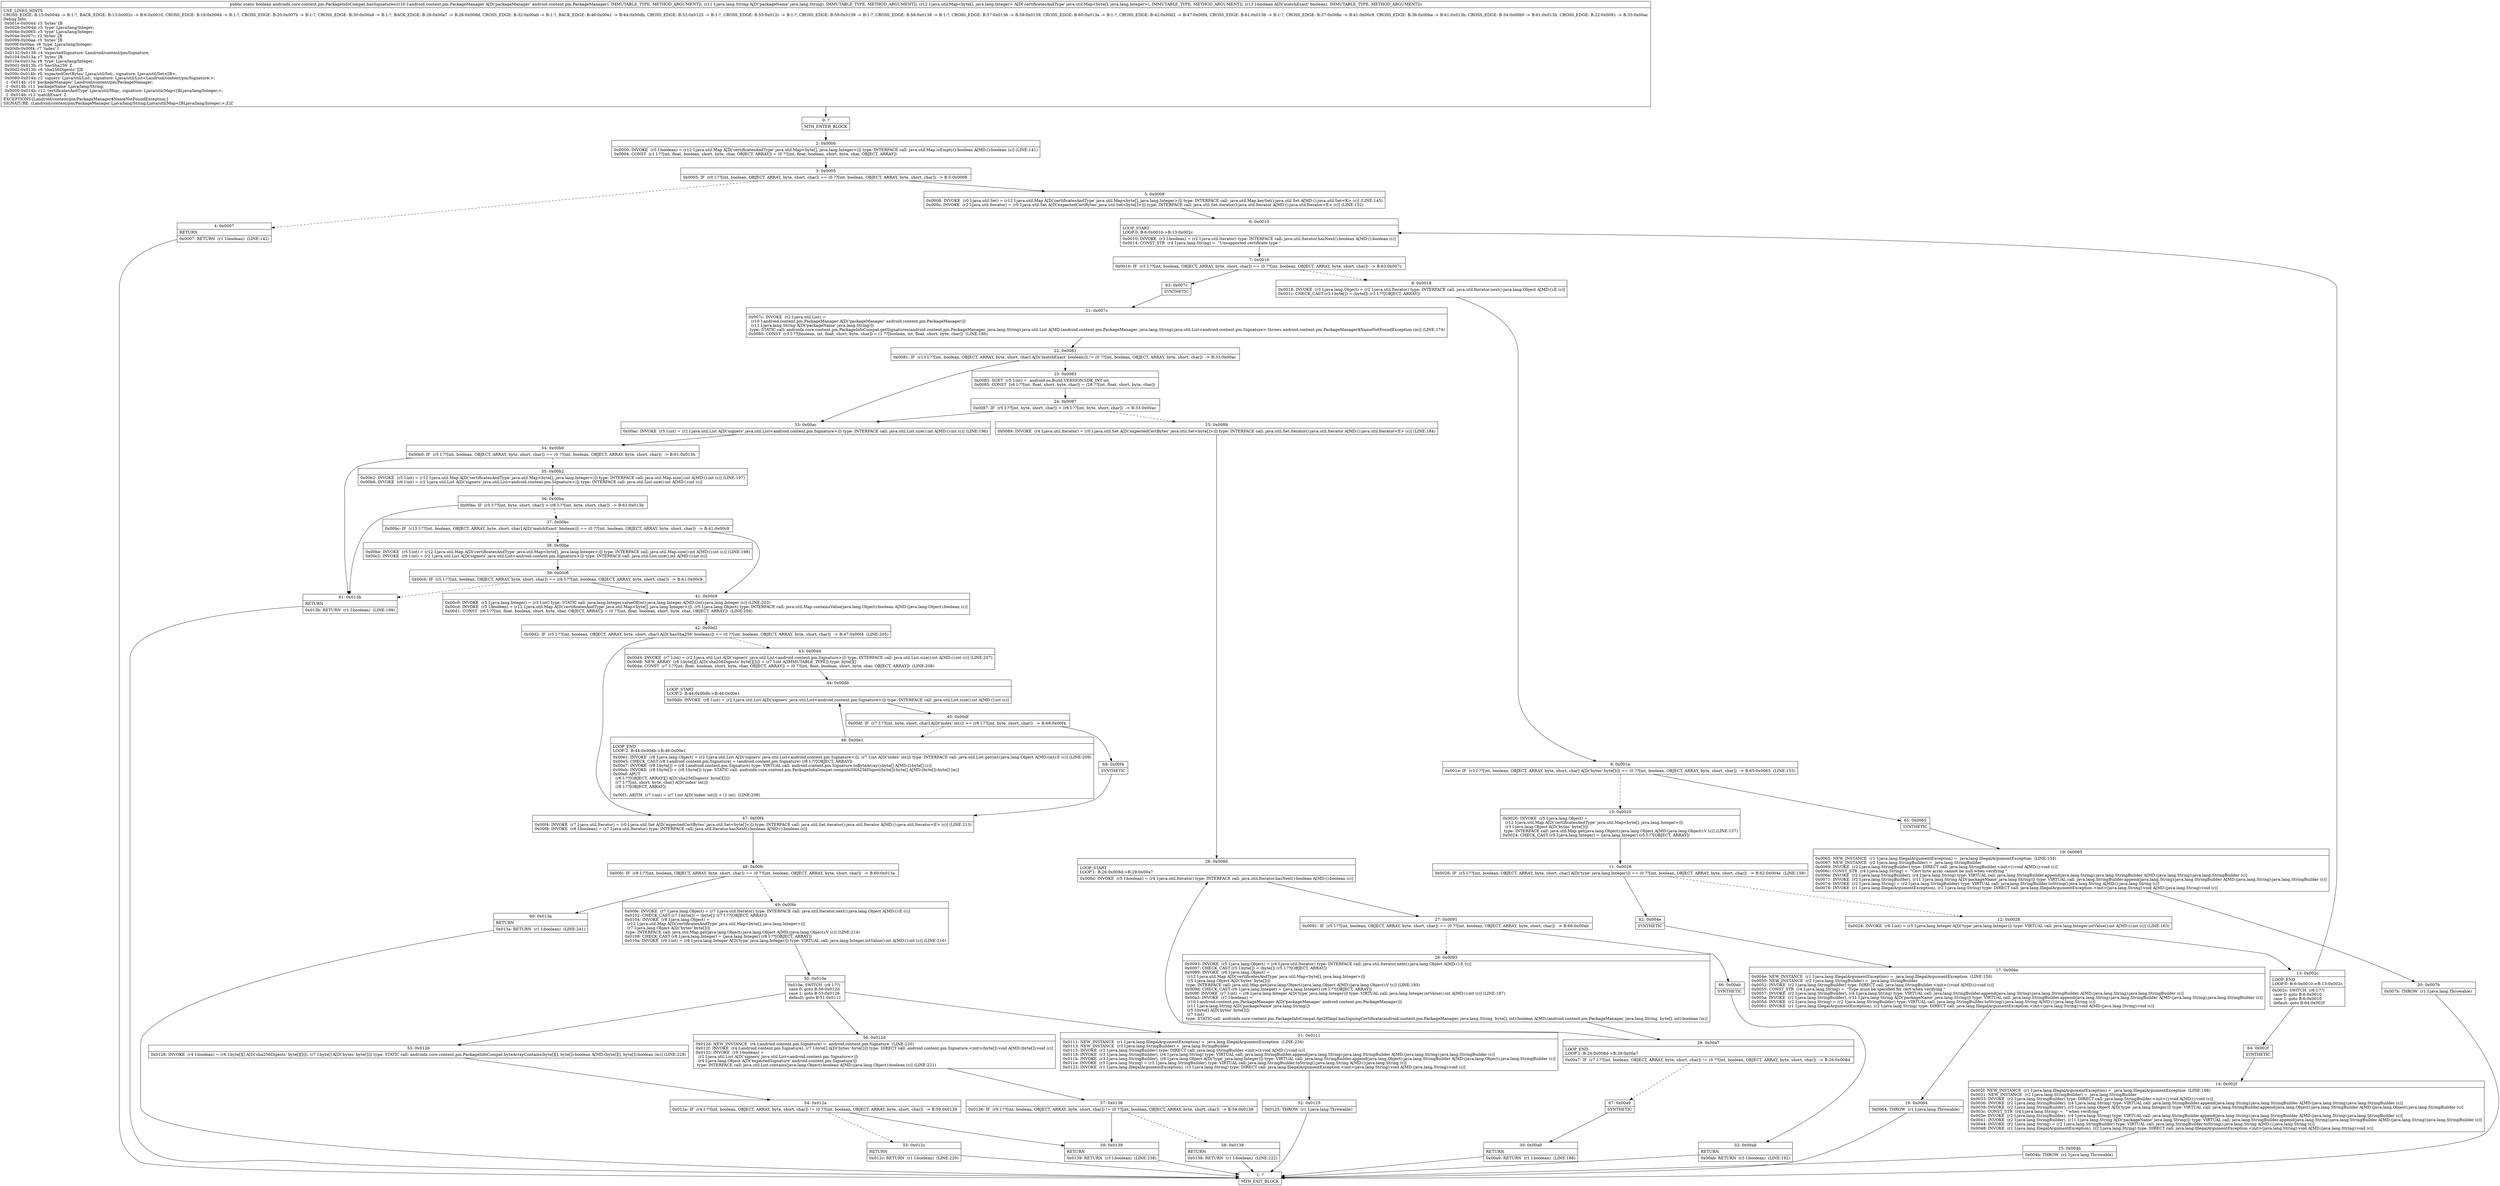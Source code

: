 digraph "CFG forandroidx.core.content.pm.PackageInfoCompat.hasSignatures(Landroid\/content\/pm\/PackageManager;Ljava\/lang\/String;Ljava\/util\/Map;Z)Z" {
Node_0 [shape=record,label="{0\:\ ?|MTH_ENTER_BLOCK\l}"];
Node_2 [shape=record,label="{2\:\ 0x0000|0x0000: INVOKE  (r0 I:boolean) = (r12 I:java.util.Map A[D('certificatesAndType' java.util.Map\<byte[], java.lang.Integer\>)]) type: INTERFACE call: java.util.Map.isEmpty():boolean A[MD:():boolean (c)] (LINE:141)\l0x0004: CONST  (r1 I:??[int, float, boolean, short, byte, char, OBJECT, ARRAY]) = (0 ??[int, float, boolean, short, byte, char, OBJECT, ARRAY]) \l}"];
Node_3 [shape=record,label="{3\:\ 0x0005|0x0005: IF  (r0 I:??[int, boolean, OBJECT, ARRAY, byte, short, char]) == (0 ??[int, boolean, OBJECT, ARRAY, byte, short, char])  \-\> B:5:0x0008 \l}"];
Node_4 [shape=record,label="{4\:\ 0x0007|RETURN\l|0x0007: RETURN  (r1 I:boolean)  (LINE:142)\l}"];
Node_1 [shape=record,label="{1\:\ ?|MTH_EXIT_BLOCK\l}"];
Node_5 [shape=record,label="{5\:\ 0x0008|0x0008: INVOKE  (r0 I:java.util.Set) = (r12 I:java.util.Map A[D('certificatesAndType' java.util.Map\<byte[], java.lang.Integer\>)]) type: INTERFACE call: java.util.Map.keySet():java.util.Set A[MD:():java.util.Set\<K\> (c)] (LINE:145)\l0x000c: INVOKE  (r2 I:java.util.Iterator) = (r0 I:java.util.Set A[D('expectedCertBytes' java.util.Set\<byte[]\>)]) type: INTERFACE call: java.util.Set.iterator():java.util.Iterator A[MD:():java.util.Iterator\<E\> (c)] (LINE:152)\l}"];
Node_6 [shape=record,label="{6\:\ 0x0010|LOOP_START\lLOOP:0: B:6:0x0010\-\>B:13:0x002c\l|0x0010: INVOKE  (r3 I:boolean) = (r2 I:java.util.Iterator) type: INTERFACE call: java.util.Iterator.hasNext():boolean A[MD:():boolean (c)]\l0x0014: CONST_STR  (r4 I:java.lang.String) =  \"Unsupported certificate type \" \l}"];
Node_7 [shape=record,label="{7\:\ 0x0016|0x0016: IF  (r3 I:??[int, boolean, OBJECT, ARRAY, byte, short, char]) == (0 ??[int, boolean, OBJECT, ARRAY, byte, short, char])  \-\> B:63:0x007c \l}"];
Node_8 [shape=record,label="{8\:\ 0x0018|0x0018: INVOKE  (r3 I:java.lang.Object) = (r2 I:java.util.Iterator) type: INTERFACE call: java.util.Iterator.next():java.lang.Object A[MD:():E (c)]\l0x001c: CHECK_CAST (r3 I:byte[]) = (byte[]) (r3 I:??[OBJECT, ARRAY]) \l}"];
Node_9 [shape=record,label="{9\:\ 0x001e|0x001e: IF  (r3 I:??[int, boolean, OBJECT, ARRAY, byte, short, char] A[D('bytes' byte[])]) == (0 ??[int, boolean, OBJECT, ARRAY, byte, short, char])  \-\> B:65:0x0065  (LINE:153)\l}"];
Node_10 [shape=record,label="{10\:\ 0x0020|0x0020: INVOKE  (r5 I:java.lang.Object) = \l  (r12 I:java.util.Map A[D('certificatesAndType' java.util.Map\<byte[], java.lang.Integer\>)])\l  (r3 I:java.lang.Object A[D('bytes' byte[])])\l type: INTERFACE call: java.util.Map.get(java.lang.Object):java.lang.Object A[MD:(java.lang.Object):V (c)] (LINE:157)\l0x0024: CHECK_CAST (r5 I:java.lang.Integer) = (java.lang.Integer) (r5 I:??[OBJECT, ARRAY]) \l}"];
Node_11 [shape=record,label="{11\:\ 0x0026|0x0026: IF  (r5 I:??[int, boolean, OBJECT, ARRAY, byte, short, char] A[D('type' java.lang.Integer)]) == (0 ??[int, boolean, OBJECT, ARRAY, byte, short, char])  \-\> B:62:0x004e  (LINE:158)\l}"];
Node_12 [shape=record,label="{12\:\ 0x0028|0x0028: INVOKE  (r6 I:int) = (r5 I:java.lang.Integer A[D('type' java.lang.Integer)]) type: VIRTUAL call: java.lang.Integer.intValue():int A[MD:():int (c)] (LINE:163)\l}"];
Node_13 [shape=record,label="{13\:\ 0x002c|LOOP_END\lLOOP:0: B:6:0x0010\-\>B:13:0x002c\l|0x002c: SWITCH  (r6 I:??)\l case 0: goto B:6:0x0010\l case 1: goto B:6:0x0010\l default: goto B:64:0x002f \l}"];
Node_64 [shape=record,label="{64\:\ 0x002f|SYNTHETIC\l}"];
Node_14 [shape=record,label="{14\:\ 0x002f|0x002f: NEW_INSTANCE  (r1 I:java.lang.IllegalArgumentException) =  java.lang.IllegalArgumentException  (LINE:168)\l0x0031: NEW_INSTANCE  (r2 I:java.lang.StringBuilder) =  java.lang.StringBuilder \l0x0033: INVOKE  (r2 I:java.lang.StringBuilder) type: DIRECT call: java.lang.StringBuilder.\<init\>():void A[MD:():void (c)]\l0x0036: INVOKE  (r2 I:java.lang.StringBuilder), (r4 I:java.lang.String) type: VIRTUAL call: java.lang.StringBuilder.append(java.lang.String):java.lang.StringBuilder A[MD:(java.lang.String):java.lang.StringBuilder (c)]\l0x0039: INVOKE  (r2 I:java.lang.StringBuilder), (r5 I:java.lang.Object A[D('type' java.lang.Integer)]) type: VIRTUAL call: java.lang.StringBuilder.append(java.lang.Object):java.lang.StringBuilder A[MD:(java.lang.Object):java.lang.StringBuilder (c)]\l0x003c: CONST_STR  (r4 I:java.lang.String) =  \" when verifying \" \l0x003e: INVOKE  (r2 I:java.lang.StringBuilder), (r4 I:java.lang.String) type: VIRTUAL call: java.lang.StringBuilder.append(java.lang.String):java.lang.StringBuilder A[MD:(java.lang.String):java.lang.StringBuilder (c)]\l0x0041: INVOKE  (r2 I:java.lang.StringBuilder), (r11 I:java.lang.String A[D('packageName' java.lang.String)]) type: VIRTUAL call: java.lang.StringBuilder.append(java.lang.String):java.lang.StringBuilder A[MD:(java.lang.String):java.lang.StringBuilder (c)]\l0x0044: INVOKE  (r2 I:java.lang.String) = (r2 I:java.lang.StringBuilder) type: VIRTUAL call: java.lang.StringBuilder.toString():java.lang.String A[MD:():java.lang.String (c)]\l0x0048: INVOKE  (r1 I:java.lang.IllegalArgumentException), (r2 I:java.lang.String) type: DIRECT call: java.lang.IllegalArgumentException.\<init\>(java.lang.String):void A[MD:(java.lang.String):void (c)]\l}"];
Node_15 [shape=record,label="{15\:\ 0x004b|0x004b: THROW  (r1 I:java.lang.Throwable) \l}"];
Node_62 [shape=record,label="{62\:\ 0x004e|SYNTHETIC\l}"];
Node_17 [shape=record,label="{17\:\ 0x004e|0x004e: NEW_INSTANCE  (r1 I:java.lang.IllegalArgumentException) =  java.lang.IllegalArgumentException  (LINE:159)\l0x0050: NEW_INSTANCE  (r2 I:java.lang.StringBuilder) =  java.lang.StringBuilder \l0x0052: INVOKE  (r2 I:java.lang.StringBuilder) type: DIRECT call: java.lang.StringBuilder.\<init\>():void A[MD:():void (c)]\l0x0055: CONST_STR  (r4 I:java.lang.String) =  \"Type must be specified for cert when verifying \" \l0x0057: INVOKE  (r2 I:java.lang.StringBuilder), (r4 I:java.lang.String) type: VIRTUAL call: java.lang.StringBuilder.append(java.lang.String):java.lang.StringBuilder A[MD:(java.lang.String):java.lang.StringBuilder (c)]\l0x005a: INVOKE  (r2 I:java.lang.StringBuilder), (r11 I:java.lang.String A[D('packageName' java.lang.String)]) type: VIRTUAL call: java.lang.StringBuilder.append(java.lang.String):java.lang.StringBuilder A[MD:(java.lang.String):java.lang.StringBuilder (c)]\l0x005d: INVOKE  (r2 I:java.lang.String) = (r2 I:java.lang.StringBuilder) type: VIRTUAL call: java.lang.StringBuilder.toString():java.lang.String A[MD:():java.lang.String (c)]\l0x0061: INVOKE  (r1 I:java.lang.IllegalArgumentException), (r2 I:java.lang.String) type: DIRECT call: java.lang.IllegalArgumentException.\<init\>(java.lang.String):void A[MD:(java.lang.String):void (c)]\l}"];
Node_18 [shape=record,label="{18\:\ 0x0064|0x0064: THROW  (r1 I:java.lang.Throwable) \l}"];
Node_65 [shape=record,label="{65\:\ 0x0065|SYNTHETIC\l}"];
Node_19 [shape=record,label="{19\:\ 0x0065|0x0065: NEW_INSTANCE  (r1 I:java.lang.IllegalArgumentException) =  java.lang.IllegalArgumentException  (LINE:154)\l0x0067: NEW_INSTANCE  (r2 I:java.lang.StringBuilder) =  java.lang.StringBuilder \l0x0069: INVOKE  (r2 I:java.lang.StringBuilder) type: DIRECT call: java.lang.StringBuilder.\<init\>():void A[MD:():void (c)]\l0x006c: CONST_STR  (r4 I:java.lang.String) =  \"Cert byte array cannot be null when verifying \" \l0x006e: INVOKE  (r2 I:java.lang.StringBuilder), (r4 I:java.lang.String) type: VIRTUAL call: java.lang.StringBuilder.append(java.lang.String):java.lang.StringBuilder A[MD:(java.lang.String):java.lang.StringBuilder (c)]\l0x0071: INVOKE  (r2 I:java.lang.StringBuilder), (r11 I:java.lang.String A[D('packageName' java.lang.String)]) type: VIRTUAL call: java.lang.StringBuilder.append(java.lang.String):java.lang.StringBuilder A[MD:(java.lang.String):java.lang.StringBuilder (c)]\l0x0074: INVOKE  (r2 I:java.lang.String) = (r2 I:java.lang.StringBuilder) type: VIRTUAL call: java.lang.StringBuilder.toString():java.lang.String A[MD:():java.lang.String (c)]\l0x0078: INVOKE  (r1 I:java.lang.IllegalArgumentException), (r2 I:java.lang.String) type: DIRECT call: java.lang.IllegalArgumentException.\<init\>(java.lang.String):void A[MD:(java.lang.String):void (c)]\l}"];
Node_20 [shape=record,label="{20\:\ 0x007b|0x007b: THROW  (r1 I:java.lang.Throwable) \l}"];
Node_63 [shape=record,label="{63\:\ 0x007c|SYNTHETIC\l}"];
Node_21 [shape=record,label="{21\:\ 0x007c|0x007c: INVOKE  (r2 I:java.util.List) = \l  (r10 I:android.content.pm.PackageManager A[D('packageManager' android.content.pm.PackageManager)])\l  (r11 I:java.lang.String A[D('packageName' java.lang.String)])\l type: STATIC call: androidx.core.content.pm.PackageInfoCompat.getSignatures(android.content.pm.PackageManager, java.lang.String):java.util.List A[MD:(android.content.pm.PackageManager, java.lang.String):java.util.List\<android.content.pm.Signature\> throws android.content.pm.PackageManager$NameNotFoundException (m)] (LINE:174)\l0x0080: CONST  (r3 I:??[boolean, int, float, short, byte, char]) = (1 ??[boolean, int, float, short, byte, char])  (LINE:180)\l}"];
Node_22 [shape=record,label="{22\:\ 0x0081|0x0081: IF  (r13 I:??[int, boolean, OBJECT, ARRAY, byte, short, char] A[D('matchExact' boolean)]) != (0 ??[int, boolean, OBJECT, ARRAY, byte, short, char])  \-\> B:33:0x00ac \l}"];
Node_23 [shape=record,label="{23\:\ 0x0083|0x0083: SGET  (r5 I:int) =  android.os.Build.VERSION.SDK_INT int \l0x0085: CONST  (r6 I:??[int, float, short, byte, char]) = (28 ??[int, float, short, byte, char]) \l}"];
Node_24 [shape=record,label="{24\:\ 0x0087|0x0087: IF  (r5 I:??[int, byte, short, char]) \< (r6 I:??[int, byte, short, char])  \-\> B:33:0x00ac \l}"];
Node_25 [shape=record,label="{25\:\ 0x0089|0x0089: INVOKE  (r4 I:java.util.Iterator) = (r0 I:java.util.Set A[D('expectedCertBytes' java.util.Set\<byte[]\>)]) type: INTERFACE call: java.util.Set.iterator():java.util.Iterator A[MD:():java.util.Iterator\<E\> (c)] (LINE:184)\l}"];
Node_26 [shape=record,label="{26\:\ 0x008d|LOOP_START\lLOOP:1: B:26:0x008d\-\>B:29:0x00a7\l|0x008d: INVOKE  (r5 I:boolean) = (r4 I:java.util.Iterator) type: INTERFACE call: java.util.Iterator.hasNext():boolean A[MD:():boolean (c)]\l}"];
Node_27 [shape=record,label="{27\:\ 0x0091|0x0091: IF  (r5 I:??[int, boolean, OBJECT, ARRAY, byte, short, char]) == (0 ??[int, boolean, OBJECT, ARRAY, byte, short, char])  \-\> B:66:0x00ab \l}"];
Node_28 [shape=record,label="{28\:\ 0x0093|0x0093: INVOKE  (r5 I:java.lang.Object) = (r4 I:java.util.Iterator) type: INTERFACE call: java.util.Iterator.next():java.lang.Object A[MD:():E (c)]\l0x0097: CHECK_CAST (r5 I:byte[]) = (byte[]) (r5 I:??[OBJECT, ARRAY]) \l0x0099: INVOKE  (r6 I:java.lang.Object) = \l  (r12 I:java.util.Map A[D('certificatesAndType' java.util.Map\<byte[], java.lang.Integer\>)])\l  (r5 I:java.lang.Object A[D('bytes' byte[])])\l type: INTERFACE call: java.util.Map.get(java.lang.Object):java.lang.Object A[MD:(java.lang.Object):V (c)] (LINE:185)\l0x009d: CHECK_CAST (r6 I:java.lang.Integer) = (java.lang.Integer) (r6 I:??[OBJECT, ARRAY]) \l0x009f: INVOKE  (r7 I:int) = (r6 I:java.lang.Integer A[D('type' java.lang.Integer)]) type: VIRTUAL call: java.lang.Integer.intValue():int A[MD:():int (c)] (LINE:187)\l0x00a3: INVOKE  (r7 I:boolean) = \l  (r10 I:android.content.pm.PackageManager A[D('packageManager' android.content.pm.PackageManager)])\l  (r11 I:java.lang.String A[D('packageName' java.lang.String)])\l  (r5 I:byte[] A[D('bytes' byte[])])\l  (r7 I:int)\l type: STATIC call: androidx.core.content.pm.PackageInfoCompat.Api28Impl.hasSigningCertificate(android.content.pm.PackageManager, java.lang.String, byte[], int):boolean A[MD:(android.content.pm.PackageManager, java.lang.String, byte[], int):boolean (m)]\l}"];
Node_29 [shape=record,label="{29\:\ 0x00a7|LOOP_END\lLOOP:1: B:26:0x008d\-\>B:29:0x00a7\l|0x00a7: IF  (r7 I:??[int, boolean, OBJECT, ARRAY, byte, short, char]) != (0 ??[int, boolean, OBJECT, ARRAY, byte, short, char])  \-\> B:26:0x008d \l}"];
Node_67 [shape=record,label="{67\:\ 0x00a9|SYNTHETIC\l}"];
Node_30 [shape=record,label="{30\:\ 0x00a9|RETURN\l|0x00a9: RETURN  (r1 I:boolean)  (LINE:188)\l}"];
Node_66 [shape=record,label="{66\:\ 0x00ab|SYNTHETIC\l}"];
Node_32 [shape=record,label="{32\:\ 0x00ab|RETURN\l|0x00ab: RETURN  (r3 I:boolean)  (LINE:192)\l}"];
Node_33 [shape=record,label="{33\:\ 0x00ac|0x00ac: INVOKE  (r5 I:int) = (r2 I:java.util.List A[D('signers' java.util.List\<android.content.pm.Signature\>)]) type: INTERFACE call: java.util.List.size():int A[MD:():int (c)] (LINE:196)\l}"];
Node_34 [shape=record,label="{34\:\ 0x00b0|0x00b0: IF  (r5 I:??[int, boolean, OBJECT, ARRAY, byte, short, char]) == (0 ??[int, boolean, OBJECT, ARRAY, byte, short, char])  \-\> B:61:0x013b \l}"];
Node_35 [shape=record,label="{35\:\ 0x00b2|0x00b2: INVOKE  (r5 I:int) = (r12 I:java.util.Map A[D('certificatesAndType' java.util.Map\<byte[], java.lang.Integer\>)]) type: INTERFACE call: java.util.Map.size():int A[MD:():int (c)] (LINE:197)\l0x00b6: INVOKE  (r6 I:int) = (r2 I:java.util.List A[D('signers' java.util.List\<android.content.pm.Signature\>)]) type: INTERFACE call: java.util.List.size():int A[MD:():int (c)]\l}"];
Node_36 [shape=record,label="{36\:\ 0x00ba|0x00ba: IF  (r5 I:??[int, byte, short, char]) \> (r6 I:??[int, byte, short, char])  \-\> B:61:0x013b \l}"];
Node_37 [shape=record,label="{37\:\ 0x00bc|0x00bc: IF  (r13 I:??[int, boolean, OBJECT, ARRAY, byte, short, char] A[D('matchExact' boolean)]) == (0 ??[int, boolean, OBJECT, ARRAY, byte, short, char])  \-\> B:41:0x00c9 \l}"];
Node_38 [shape=record,label="{38\:\ 0x00be|0x00be: INVOKE  (r5 I:int) = (r12 I:java.util.Map A[D('certificatesAndType' java.util.Map\<byte[], java.lang.Integer\>)]) type: INTERFACE call: java.util.Map.size():int A[MD:():int (c)] (LINE:198)\l0x00c2: INVOKE  (r6 I:int) = (r2 I:java.util.List A[D('signers' java.util.List\<android.content.pm.Signature\>)]) type: INTERFACE call: java.util.List.size():int A[MD:():int (c)]\l}"];
Node_39 [shape=record,label="{39\:\ 0x00c6|0x00c6: IF  (r5 I:??[int, boolean, OBJECT, ARRAY, byte, short, char]) == (r6 I:??[int, boolean, OBJECT, ARRAY, byte, short, char])  \-\> B:41:0x00c9 \l}"];
Node_41 [shape=record,label="{41\:\ 0x00c9|0x00c9: INVOKE  (r5 I:java.lang.Integer) = (r3 I:int) type: STATIC call: java.lang.Integer.valueOf(int):java.lang.Integer A[MD:(int):java.lang.Integer (c)] (LINE:203)\l0x00cd: INVOKE  (r5 I:boolean) = (r12 I:java.util.Map A[D('certificatesAndType' java.util.Map\<byte[], java.lang.Integer\>)]), (r5 I:java.lang.Object) type: INTERFACE call: java.util.Map.containsValue(java.lang.Object):boolean A[MD:(java.lang.Object):boolean (c)]\l0x00d1: CONST  (r6 I:??[int, float, boolean, short, byte, char, OBJECT, ARRAY]) = (0 ??[int, float, boolean, short, byte, char, OBJECT, ARRAY])  (LINE:204)\l}"];
Node_42 [shape=record,label="{42\:\ 0x00d2|0x00d2: IF  (r5 I:??[int, boolean, OBJECT, ARRAY, byte, short, char] A[D('hasSha256' boolean)]) == (0 ??[int, boolean, OBJECT, ARRAY, byte, short, char])  \-\> B:47:0x00f4  (LINE:205)\l}"];
Node_43 [shape=record,label="{43\:\ 0x00d4|0x00d4: INVOKE  (r7 I:int) = (r2 I:java.util.List A[D('signers' java.util.List\<android.content.pm.Signature\>)]) type: INTERFACE call: java.util.List.size():int A[MD:():int (c)] (LINE:207)\l0x00d8: NEW_ARRAY  (r6 I:byte[][] A[D('sha256Digests' byte[][])]) = (r7 I:int A[IMMUTABLE_TYPE]) type: byte[][] \l0x00da: CONST  (r7 I:??[int, float, boolean, short, byte, char, OBJECT, ARRAY]) = (0 ??[int, float, boolean, short, byte, char, OBJECT, ARRAY])  (LINE:208)\l}"];
Node_44 [shape=record,label="{44\:\ 0x00db|LOOP_START\lLOOP:2: B:44:0x00db\-\>B:46:0x00e1\l|0x00db: INVOKE  (r8 I:int) = (r2 I:java.util.List A[D('signers' java.util.List\<android.content.pm.Signature\>)]) type: INTERFACE call: java.util.List.size():int A[MD:():int (c)]\l}"];
Node_45 [shape=record,label="{45\:\ 0x00df|0x00df: IF  (r7 I:??[int, byte, short, char] A[D('index' int)]) \>= (r8 I:??[int, byte, short, char])  \-\> B:68:0x00f4 \l}"];
Node_46 [shape=record,label="{46\:\ 0x00e1|LOOP_END\lLOOP:2: B:44:0x00db\-\>B:46:0x00e1\l|0x00e1: INVOKE  (r8 I:java.lang.Object) = (r2 I:java.util.List A[D('signers' java.util.List\<android.content.pm.Signature\>)]), (r7 I:int A[D('index' int)]) type: INTERFACE call: java.util.List.get(int):java.lang.Object A[MD:(int):E (c)] (LINE:209)\l0x00e5: CHECK_CAST (r8 I:android.content.pm.Signature) = (android.content.pm.Signature) (r8 I:??[OBJECT, ARRAY]) \l0x00e7: INVOKE  (r8 I:byte[]) = (r8 I:android.content.pm.Signature) type: VIRTUAL call: android.content.pm.Signature.toByteArray():byte[] A[MD:():byte[] (c)]\l0x00eb: INVOKE  (r8 I:byte[]) = (r8 I:byte[]) type: STATIC call: androidx.core.content.pm.PackageInfoCompat.computeSHA256Digest(byte[]):byte[] A[MD:(byte[]):byte[] (m)]\l0x00ef: APUT  \l  (r6 I:??[OBJECT, ARRAY][] A[D('sha256Digests' byte[][])])\l  (r7 I:??[int, short, byte, char] A[D('index' int)])\l  (r8 I:??[OBJECT, ARRAY])\l \l0x00f1: ARITH  (r7 I:int) = (r7 I:int A[D('index' int)]) + (1 int)  (LINE:208)\l}"];
Node_68 [shape=record,label="{68\:\ 0x00f4|SYNTHETIC\l}"];
Node_47 [shape=record,label="{47\:\ 0x00f4|0x00f4: INVOKE  (r7 I:java.util.Iterator) = (r0 I:java.util.Set A[D('expectedCertBytes' java.util.Set\<byte[]\>)]) type: INTERFACE call: java.util.Set.iterator():java.util.Iterator A[MD:():java.util.Iterator\<E\> (c)] (LINE:213)\l0x00f8: INVOKE  (r8 I:boolean) = (r7 I:java.util.Iterator) type: INTERFACE call: java.util.Iterator.hasNext():boolean A[MD:():boolean (c)]\l}"];
Node_48 [shape=record,label="{48\:\ 0x00fc|0x00fc: IF  (r8 I:??[int, boolean, OBJECT, ARRAY, byte, short, char]) == (0 ??[int, boolean, OBJECT, ARRAY, byte, short, char])  \-\> B:60:0x013a \l}"];
Node_49 [shape=record,label="{49\:\ 0x00fe|0x00fe: INVOKE  (r7 I:java.lang.Object) = (r7 I:java.util.Iterator) type: INTERFACE call: java.util.Iterator.next():java.lang.Object A[MD:():E (c)]\l0x0102: CHECK_CAST (r7 I:byte[]) = (byte[]) (r7 I:??[OBJECT, ARRAY]) \l0x0104: INVOKE  (r8 I:java.lang.Object) = \l  (r12 I:java.util.Map A[D('certificatesAndType' java.util.Map\<byte[], java.lang.Integer\>)])\l  (r7 I:java.lang.Object A[D('bytes' byte[])])\l type: INTERFACE call: java.util.Map.get(java.lang.Object):java.lang.Object A[MD:(java.lang.Object):V (c)] (LINE:214)\l0x0108: CHECK_CAST (r8 I:java.lang.Integer) = (java.lang.Integer) (r8 I:??[OBJECT, ARRAY]) \l0x010a: INVOKE  (r9 I:int) = (r8 I:java.lang.Integer A[D('type' java.lang.Integer)]) type: VIRTUAL call: java.lang.Integer.intValue():int A[MD:():int (c)] (LINE:216)\l}"];
Node_50 [shape=record,label="{50\:\ 0x010e|0x010e: SWITCH  (r9 I:??)\l case 0: goto B:56:0x012d\l case 1: goto B:53:0x0126\l default: goto B:51:0x0111 \l}"];
Node_51 [shape=record,label="{51\:\ 0x0111|0x0111: NEW_INSTANCE  (r1 I:java.lang.IllegalArgumentException) =  java.lang.IllegalArgumentException  (LINE:234)\l0x0113: NEW_INSTANCE  (r3 I:java.lang.StringBuilder) =  java.lang.StringBuilder \l0x0115: INVOKE  (r3 I:java.lang.StringBuilder) type: DIRECT call: java.lang.StringBuilder.\<init\>():void A[MD:():void (c)]\l0x0118: INVOKE  (r3 I:java.lang.StringBuilder), (r4 I:java.lang.String) type: VIRTUAL call: java.lang.StringBuilder.append(java.lang.String):java.lang.StringBuilder A[MD:(java.lang.String):java.lang.StringBuilder (c)]\l0x011b: INVOKE  (r3 I:java.lang.StringBuilder), (r8 I:java.lang.Object A[D('type' java.lang.Integer)]) type: VIRTUAL call: java.lang.StringBuilder.append(java.lang.Object):java.lang.StringBuilder A[MD:(java.lang.Object):java.lang.StringBuilder (c)]\l0x011e: INVOKE  (r3 I:java.lang.String) = (r3 I:java.lang.StringBuilder) type: VIRTUAL call: java.lang.StringBuilder.toString():java.lang.String A[MD:():java.lang.String (c)]\l0x0122: INVOKE  (r1 I:java.lang.IllegalArgumentException), (r3 I:java.lang.String) type: DIRECT call: java.lang.IllegalArgumentException.\<init\>(java.lang.String):void A[MD:(java.lang.String):void (c)]\l}"];
Node_52 [shape=record,label="{52\:\ 0x0125|0x0125: THROW  (r1 I:java.lang.Throwable) \l}"];
Node_53 [shape=record,label="{53\:\ 0x0126|0x0126: INVOKE  (r4 I:boolean) = (r6 I:byte[][] A[D('sha256Digests' byte[][])]), (r7 I:byte[] A[D('bytes' byte[])]) type: STATIC call: androidx.core.content.pm.PackageInfoCompat.byteArrayContains(byte[][], byte[]):boolean A[MD:(byte[][], byte[]):boolean (m)] (LINE:228)\l}"];
Node_54 [shape=record,label="{54\:\ 0x012a|0x012a: IF  (r4 I:??[int, boolean, OBJECT, ARRAY, byte, short, char]) != (0 ??[int, boolean, OBJECT, ARRAY, byte, short, char])  \-\> B:59:0x0139 \l}"];
Node_55 [shape=record,label="{55\:\ 0x012c|RETURN\l|0x012c: RETURN  (r1 I:boolean)  (LINE:229)\l}"];
Node_59 [shape=record,label="{59\:\ 0x0139|RETURN\l|0x0139: RETURN  (r3 I:boolean)  (LINE:238)\l}"];
Node_56 [shape=record,label="{56\:\ 0x012d|0x012d: NEW_INSTANCE  (r4 I:android.content.pm.Signature) =  android.content.pm.Signature  (LINE:220)\l0x012f: INVOKE  (r4 I:android.content.pm.Signature), (r7 I:byte[] A[D('bytes' byte[])]) type: DIRECT call: android.content.pm.Signature.\<init\>(byte[]):void A[MD:(byte[]):void (c)]\l0x0132: INVOKE  (r9 I:boolean) = \l  (r2 I:java.util.List A[D('signers' java.util.List\<android.content.pm.Signature\>)])\l  (r4 I:java.lang.Object A[D('expectedSignature' android.content.pm.Signature)])\l type: INTERFACE call: java.util.List.contains(java.lang.Object):boolean A[MD:(java.lang.Object):boolean (c)] (LINE:221)\l}"];
Node_57 [shape=record,label="{57\:\ 0x0136|0x0136: IF  (r9 I:??[int, boolean, OBJECT, ARRAY, byte, short, char]) != (0 ??[int, boolean, OBJECT, ARRAY, byte, short, char])  \-\> B:59:0x0139 \l}"];
Node_58 [shape=record,label="{58\:\ 0x0138|RETURN\l|0x0138: RETURN  (r1 I:boolean)  (LINE:222)\l}"];
Node_60 [shape=record,label="{60\:\ 0x013a|RETURN\l|0x013a: RETURN  (r1 I:boolean)  (LINE:241)\l}"];
Node_61 [shape=record,label="{61\:\ 0x013b|RETURN\l|0x013b: RETURN  (r1 I:boolean)  (LINE:199)\l}"];
MethodNode[shape=record,label="{public static boolean androidx.core.content.pm.PackageInfoCompat.hasSignatures((r10 I:android.content.pm.PackageManager A[D('packageManager' android.content.pm.PackageManager), IMMUTABLE_TYPE, METHOD_ARGUMENT]), (r11 I:java.lang.String A[D('packageName' java.lang.String), IMMUTABLE_TYPE, METHOD_ARGUMENT]), (r12 I:java.util.Map\<byte[], java.lang.Integer\> A[D('certificatesAndType' java.util.Map\<byte[], java.lang.Integer\>), IMMUTABLE_TYPE, METHOD_ARGUMENT]), (r13 I:boolean A[D('matchExact' boolean), IMMUTABLE_TYPE, METHOD_ARGUMENT]))  | USE_LINES_HINTS\lCROSS_EDGE: B:15:0x004b \-\> B:1:?, BACK_EDGE: B:13:0x002c \-\> B:6:0x0010, CROSS_EDGE: B:18:0x0064 \-\> B:1:?, CROSS_EDGE: B:20:0x007b \-\> B:1:?, CROSS_EDGE: B:30:0x00a9 \-\> B:1:?, BACK_EDGE: B:29:0x00a7 \-\> B:26:0x008d, CROSS_EDGE: B:32:0x00ab \-\> B:1:?, BACK_EDGE: B:46:0x00e1 \-\> B:44:0x00db, CROSS_EDGE: B:52:0x0125 \-\> B:1:?, CROSS_EDGE: B:55:0x012c \-\> B:1:?, CROSS_EDGE: B:59:0x0139 \-\> B:1:?, CROSS_EDGE: B:58:0x0138 \-\> B:1:?, CROSS_EDGE: B:57:0x0136 \-\> B:59:0x0139, CROSS_EDGE: B:60:0x013a \-\> B:1:?, CROSS_EDGE: B:42:0x00d2 \-\> B:47:0x00f4, CROSS_EDGE: B:61:0x013b \-\> B:1:?, CROSS_EDGE: B:37:0x00bc \-\> B:41:0x00c9, CROSS_EDGE: B:36:0x00ba \-\> B:61:0x013b, CROSS_EDGE: B:34:0x00b0 \-\> B:61:0x013b, CROSS_EDGE: B:22:0x0081 \-\> B:33:0x00ac\lDebug Info:\l  0x001e\-0x004d: r3 'bytes' [B\l  0x0026\-0x004d: r5 'type' Ljava\/lang\/Integer;\l  0x004e\-0x0065: r5 'type' Ljava\/lang\/Integer;\l  0x004e\-0x007c: r3 'bytes' [B\l  0x0099\-0x00aa: r5 'bytes' [B\l  0x009f\-0x00aa: r6 'type' Ljava\/lang\/Integer;\l  0x00db\-0x00f4: r7 'index' I\l  0x0132\-0x0139: r4 'expectedSignature' Landroid\/content\/pm\/Signature;\l  0x0104\-0x013a: r7 'bytes' [B\l  0x010a\-0x013a: r8 'type' Ljava\/lang\/Integer;\l  0x00d1\-0x013b: r5 'hasSha256' Z\l  0x00d2\-0x013b: r6 'sha256Digests' [[B\l  0x000c\-0x014b: r0 'expectedCertBytes' Ljava\/util\/Set;, signature: Ljava\/util\/Set\<[B\>;\l  0x0080\-0x014b: r2 'signers' Ljava\/util\/List;, signature: Ljava\/util\/List\<Landroid\/content\/pm\/Signature;\>;\l  \-1 \-0x014b: r10 'packageManager' Landroid\/content\/pm\/PackageManager;\l  \-1 \-0x014b: r11 'packageName' Ljava\/lang\/String;\l  0x0000\-0x014b: r12 'certificatesAndType' Ljava\/util\/Map;, signature: Ljava\/util\/Map\<[BLjava\/lang\/Integer;\>;\l  \-1 \-0x014b: r13 'matchExact' Z\lEXCEPTIONS:[Landroid\/content\/pm\/PackageManager$NameNotFoundException;]\lSIGNATURE: (Landroid\/content\/pm\/PackageManager;Ljava\/lang\/String;Ljava\/util\/Map\<[BLjava\/lang\/Integer;\>;Z)Z\l}"];
MethodNode -> Node_0;Node_0 -> Node_2;
Node_2 -> Node_3;
Node_3 -> Node_4[style=dashed];
Node_3 -> Node_5;
Node_4 -> Node_1;
Node_5 -> Node_6;
Node_6 -> Node_7;
Node_7 -> Node_8[style=dashed];
Node_7 -> Node_63;
Node_8 -> Node_9;
Node_9 -> Node_10[style=dashed];
Node_9 -> Node_65;
Node_10 -> Node_11;
Node_11 -> Node_12[style=dashed];
Node_11 -> Node_62;
Node_12 -> Node_13;
Node_13 -> Node_6;
Node_13 -> Node_64;
Node_64 -> Node_14;
Node_14 -> Node_15;
Node_15 -> Node_1;
Node_62 -> Node_17;
Node_17 -> Node_18;
Node_18 -> Node_1;
Node_65 -> Node_19;
Node_19 -> Node_20;
Node_20 -> Node_1;
Node_63 -> Node_21;
Node_21 -> Node_22;
Node_22 -> Node_23[style=dashed];
Node_22 -> Node_33;
Node_23 -> Node_24;
Node_24 -> Node_25[style=dashed];
Node_24 -> Node_33;
Node_25 -> Node_26;
Node_26 -> Node_27;
Node_27 -> Node_28[style=dashed];
Node_27 -> Node_66;
Node_28 -> Node_29;
Node_29 -> Node_26;
Node_29 -> Node_67[style=dashed];
Node_67 -> Node_30;
Node_30 -> Node_1;
Node_66 -> Node_32;
Node_32 -> Node_1;
Node_33 -> Node_34;
Node_34 -> Node_35[style=dashed];
Node_34 -> Node_61;
Node_35 -> Node_36;
Node_36 -> Node_37[style=dashed];
Node_36 -> Node_61;
Node_37 -> Node_38[style=dashed];
Node_37 -> Node_41;
Node_38 -> Node_39;
Node_39 -> Node_41;
Node_39 -> Node_61[style=dashed];
Node_41 -> Node_42;
Node_42 -> Node_43[style=dashed];
Node_42 -> Node_47;
Node_43 -> Node_44;
Node_44 -> Node_45;
Node_45 -> Node_46[style=dashed];
Node_45 -> Node_68;
Node_46 -> Node_44;
Node_68 -> Node_47;
Node_47 -> Node_48;
Node_48 -> Node_49[style=dashed];
Node_48 -> Node_60;
Node_49 -> Node_50;
Node_50 -> Node_51;
Node_50 -> Node_53;
Node_50 -> Node_56;
Node_51 -> Node_52;
Node_52 -> Node_1;
Node_53 -> Node_54;
Node_54 -> Node_55[style=dashed];
Node_54 -> Node_59;
Node_55 -> Node_1;
Node_59 -> Node_1;
Node_56 -> Node_57;
Node_57 -> Node_58[style=dashed];
Node_57 -> Node_59;
Node_58 -> Node_1;
Node_60 -> Node_1;
Node_61 -> Node_1;
}

